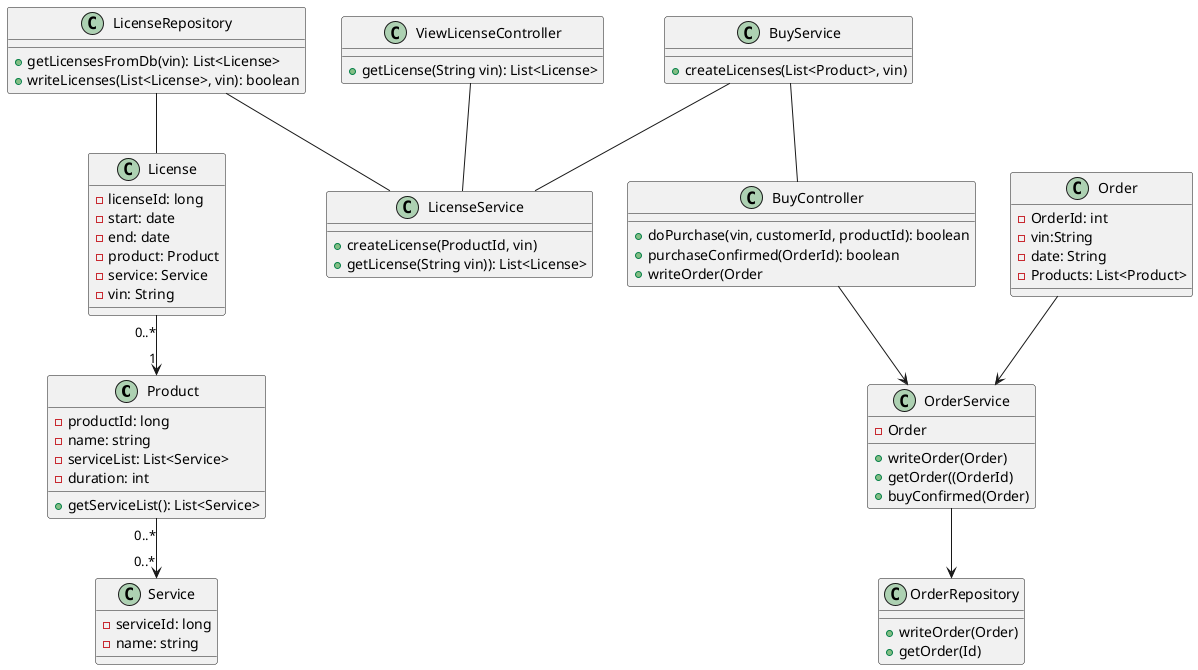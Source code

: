 @startuml
'class Car {
    '- vin: string
    '- owner: Customer
    '- serviceList: List<Service>
    '- licenseList: List<License>

    '+ setLicenseList(List<License> licenseList): void
    '+ setserviceList(List<Service> serviceList): void
    '+ setOwner(Customer c): void
    '+ getServiceList(): List<Service>
    '+ getVin(): String

'}

'class CarRepository{

  '  + getCarFromDb((String vin): Car


'}

'class Customer {
    '- customerId: long
    '- name: string
    '- car: List<Car>

    '+ addCar(String vin): void


'}

'class CustomerRepository{}
'class ProductRepository{}


class Product {
    - productId: long
    - name: string
    - serviceList: List<Service>
    '- price: double
    - duration: int
    '+ setPrice(double price): void
    + getServiceList(): List<Service>

}



class Service {
    - serviceId: long
    - name: string
    '- description: string
    '- duration: int



}

'class ServiceRepository{

 '   +getServiceFromDb(serviceId): Service

'}

class License {
    - licenseId: long
    - start: date
    - end: date
    - product: Product
    - service: Service
    - vin: String

   '+ extendLicense(license: License, duration: int): void

}

class LicenseRepository{

    +getLicensesFromDb(vin): List<License>
    +writeLicenses(List<License>, vin): boolean

}

class ViewLicenseController {


    + getLicense(String vin): List<License>

}

class BuyController {

    + doPurchase(vin, customerId, productId): boolean
    + purchaseConfirmed(OrderId): boolean
    + writeOrder(Order
    'Kaufdatum?
}

class OrderRepository{
+writeOrder(Order)
+getOrder(Id)
}

class Order{
-OrderId: int
-vin:String
-date: String
-Products: List<Product>

}

class OrderService{
    -Order
    +writeOrder(Order)
    +getOrder((OrderId)
    +buyConfirmed(Order)
}




'class ViewProductController {

 '   + getProductList(String vin): List<Product>

'}

class LicenseService{

    + createLicense(ProductId, vin)
    + getLicense(String vin)): List<License>

}

class BuyService {

    +createLicenses(List<Product>, vin)
}

'class ViewProductService {

 '   + getCar(String vin): Car
  '  + addProductsToNewProductList(List<Product>):List<Product>
'}







LicenseRepository-- License
LicenseRepository -- LicenseService
BuyService -- LicenseService
ViewLicenseController -- LicenseService
BuyController --> OrderService

'CarRepository -- Lice  nseService
'ProductRepository -- Product
'CarRepository -- ViewProductService

'ViewProductController -- ViewProductService
BuyService -- BuyController
'CarRepository -- Car
'CustomerRepository -- Customer
'ServiceRepository -- Service
'Customer "1" --> "0..*" Car
'Car "1" --> "0..*" License
'Car "1" --> "0..*" Service
License "0..*"--> "1"Product
Product "0..*" --> "0..*" Service
OrderService --> OrderRepository
Order --> OrderService
@enduml



